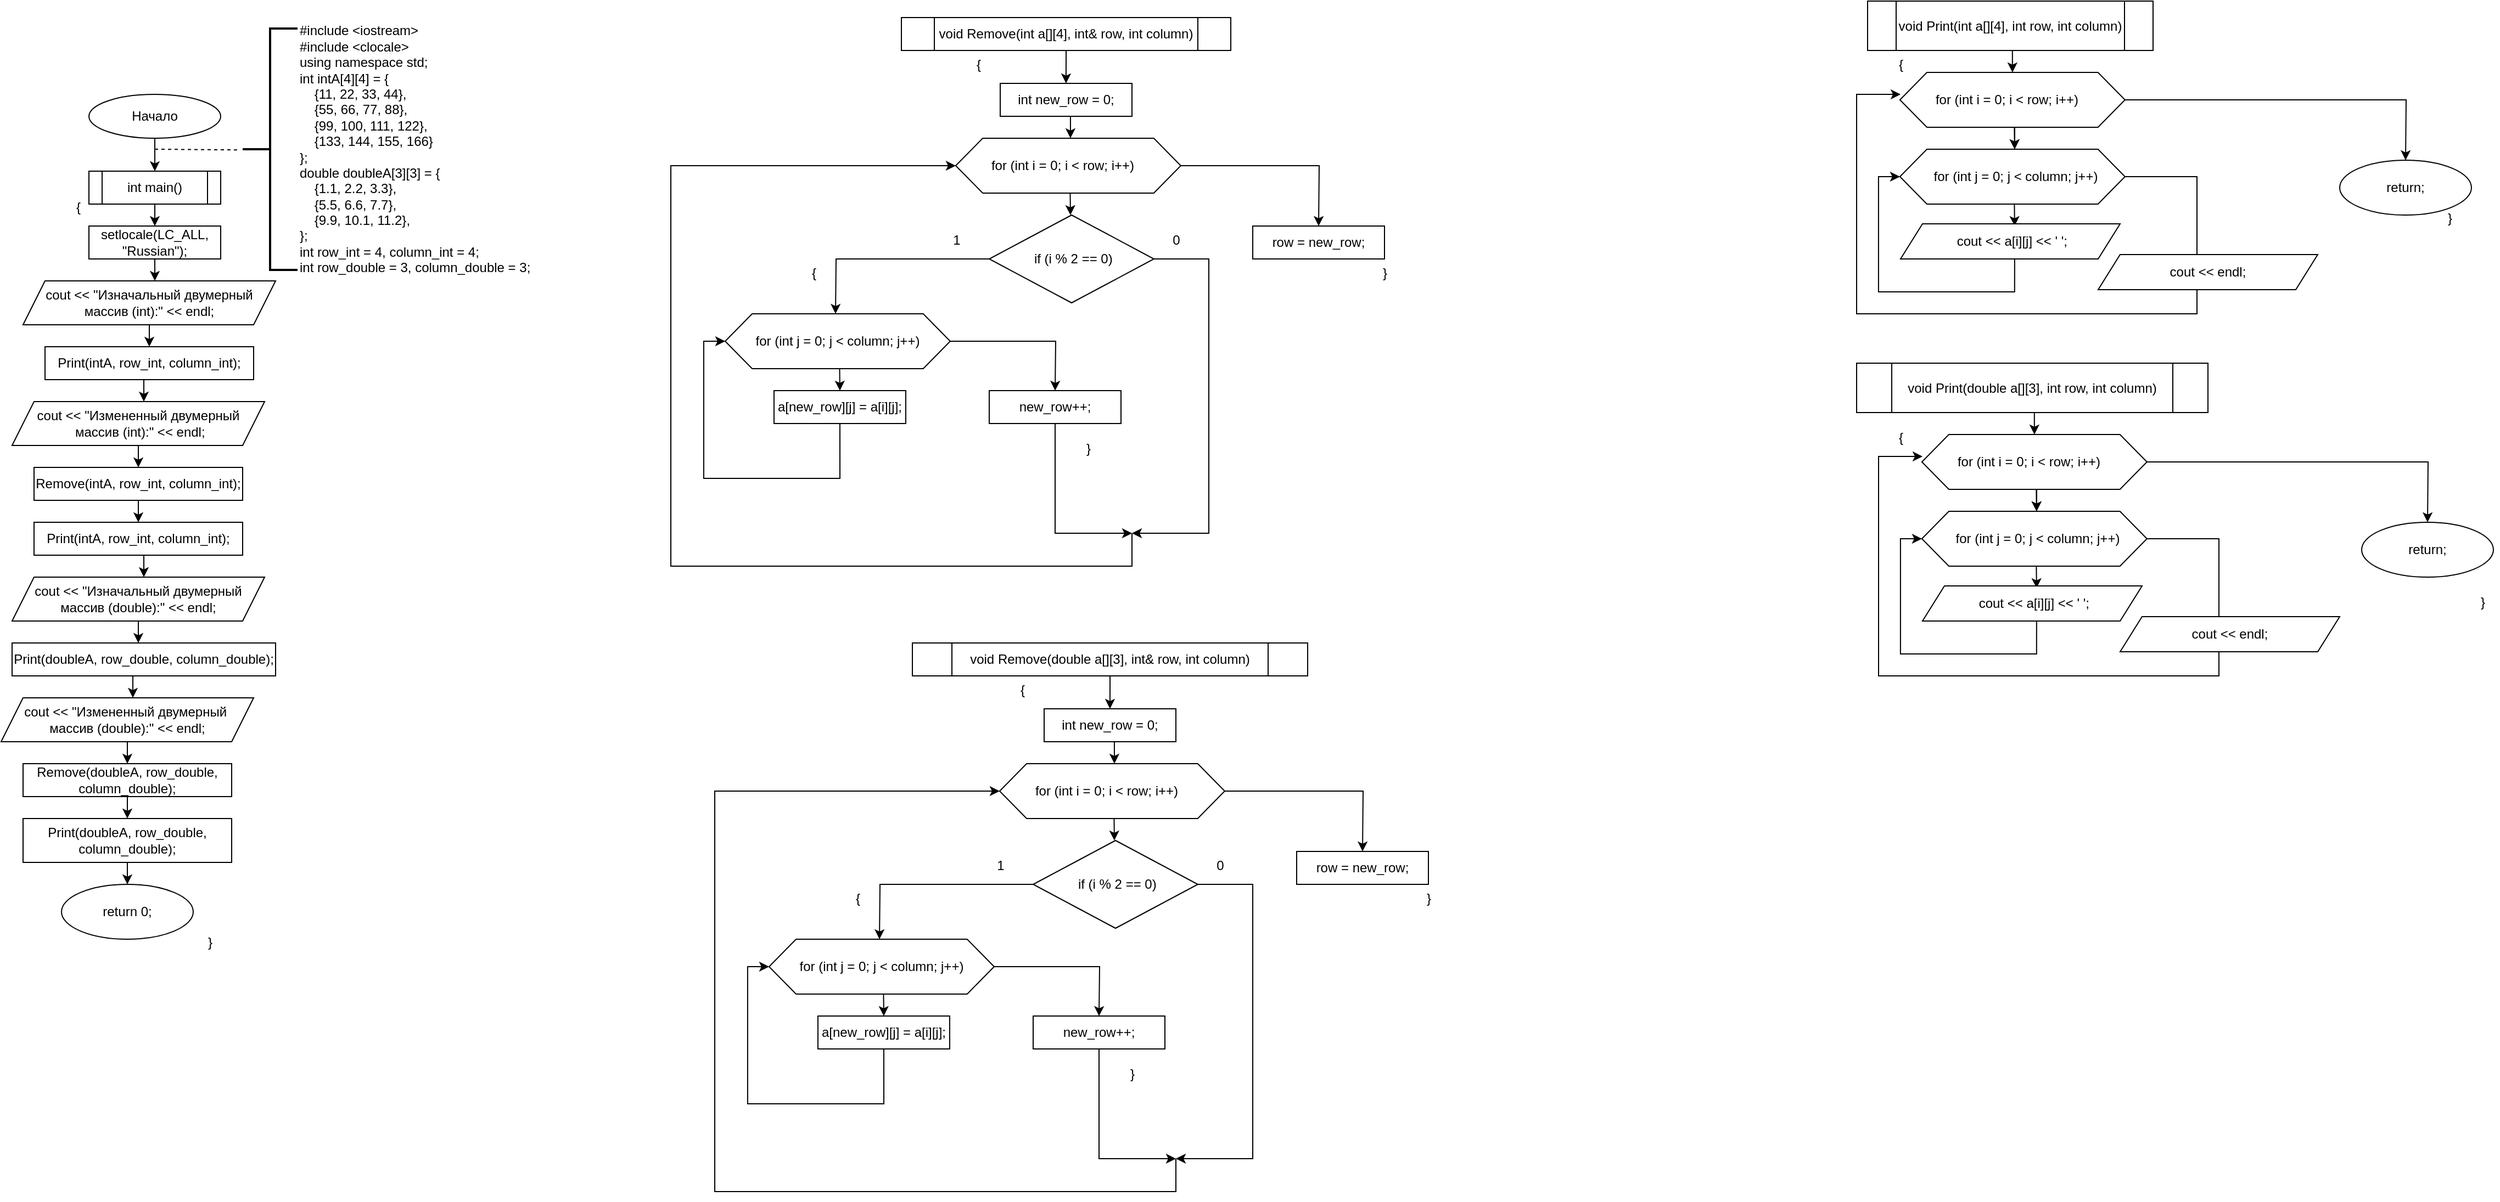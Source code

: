 <mxfile version="26.0.9">
  <diagram name="Страница — 1" id="-x4oCWkrm6mm1stdkyql">
    <mxGraphModel dx="2607" dy="1520" grid="1" gridSize="10" guides="1" tooltips="1" connect="1" arrows="1" fold="1" page="1" pageScale="1" pageWidth="827" pageHeight="1169" math="0" shadow="0">
      <root>
        <mxCell id="0" />
        <mxCell id="1" parent="0" />
        <mxCell id="sQAWZYS_c7kFVxgTl0Zx-1" value="" style="edgeStyle=orthogonalEdgeStyle;rounded=0;orthogonalLoop=1;jettySize=auto;html=1;" parent="1" source="sQAWZYS_c7kFVxgTl0Zx-2" edge="1">
          <mxGeometry relative="1" as="geometry">
            <mxPoint x="270" y="200" as="targetPoint" />
          </mxGeometry>
        </mxCell>
        <mxCell id="sQAWZYS_c7kFVxgTl0Zx-2" value="Начало" style="ellipse;whiteSpace=wrap;html=1;" parent="1" vertex="1">
          <mxGeometry x="210" y="130" width="120" height="40" as="geometry" />
        </mxCell>
        <mxCell id="sQAWZYS_c7kFVxgTl0Zx-3" value="" style="edgeStyle=orthogonalEdgeStyle;rounded=0;orthogonalLoop=1;jettySize=auto;html=1;" parent="1" source="sQAWZYS_c7kFVxgTl0Zx-4" edge="1">
          <mxGeometry relative="1" as="geometry">
            <mxPoint x="270" y="250" as="targetPoint" />
          </mxGeometry>
        </mxCell>
        <mxCell id="sQAWZYS_c7kFVxgTl0Zx-4" value="int main()" style="shape=process;whiteSpace=wrap;html=1;backgroundOutline=1;" parent="1" vertex="1">
          <mxGeometry x="210" y="200" width="120" height="30" as="geometry" />
        </mxCell>
        <mxCell id="sQAWZYS_c7kFVxgTl0Zx-7" value="setlocale(LC_ALL, &quot;Russian&quot;);" style="rounded=0;whiteSpace=wrap;html=1;" parent="1" vertex="1">
          <mxGeometry x="210" y="250" width="120" height="30" as="geometry" />
        </mxCell>
        <mxCell id="sQAWZYS_c7kFVxgTl0Zx-8" value="" style="edgeStyle=orthogonalEdgeStyle;rounded=0;orthogonalLoop=1;jettySize=auto;html=1;" parent="1" edge="1">
          <mxGeometry relative="1" as="geometry">
            <mxPoint x="270" y="280" as="sourcePoint" />
            <mxPoint x="270" y="300" as="targetPoint" />
          </mxGeometry>
        </mxCell>
        <mxCell id="sQAWZYS_c7kFVxgTl0Zx-9" value="&lt;div&gt;&lt;font&gt;#include &amp;lt;iostream&amp;gt;&lt;/font&gt;&lt;/div&gt;&lt;div&gt;&lt;font&gt;#include &amp;lt;clocale&amp;gt;&lt;/font&gt;&lt;/div&gt;&lt;div&gt;&lt;font&gt;using namespace std;&lt;/font&gt;&lt;/div&gt;&lt;div&gt;&lt;div&gt;&lt;font&gt;int intA[4][4] = {&lt;/font&gt;&lt;/div&gt;&lt;div&gt;&lt;font&gt;&amp;nbsp; &amp;nbsp; {11, 22, 33, 44},&lt;/font&gt;&lt;/div&gt;&lt;div&gt;&lt;font&gt;&amp;nbsp; &amp;nbsp; {55, 66, 77, 88},&lt;/font&gt;&lt;/div&gt;&lt;div&gt;&lt;font&gt;&amp;nbsp; &amp;nbsp; {99, 100, 111, 122},&lt;/font&gt;&lt;/div&gt;&lt;div&gt;&lt;font&gt;&amp;nbsp; &amp;nbsp; {133, 144, 155, 166}&lt;/font&gt;&lt;/div&gt;&lt;div&gt;&lt;font&gt;};&lt;/font&gt;&lt;/div&gt;&lt;div&gt;&lt;font&gt;double doubleA[3][3] = {&lt;/font&gt;&lt;/div&gt;&lt;div&gt;&lt;font&gt;&amp;nbsp; &amp;nbsp; {1.1, 2.2, 3.3},&lt;/font&gt;&lt;/div&gt;&lt;div&gt;&lt;font&gt;&amp;nbsp; &amp;nbsp; {5.5, 6.6, 7.7},&lt;/font&gt;&lt;/div&gt;&lt;div&gt;&lt;font&gt;&amp;nbsp; &amp;nbsp; {9.9, 10.1, 11.2},&lt;/font&gt;&lt;/div&gt;&lt;div&gt;&lt;font&gt;};&lt;/font&gt;&lt;/div&gt;&lt;div&gt;&lt;font&gt;int row_int = 4, column_int = 4;&lt;/font&gt;&lt;/div&gt;&lt;div&gt;&lt;font&gt;int row_double = 3, column_double = 3;&lt;/font&gt;&lt;/div&gt;&lt;/div&gt;" style="strokeWidth=2;html=1;shape=mxgraph.flowchart.annotation_2;align=left;labelPosition=right;pointerEvents=1;" parent="1" vertex="1">
          <mxGeometry x="350" y="70" width="50" height="220" as="geometry" />
        </mxCell>
        <mxCell id="sQAWZYS_c7kFVxgTl0Zx-10" value="" style="endArrow=none;dashed=1;html=1;rounded=0;entryX=-0.04;entryY=0.503;entryDx=0;entryDy=0;entryPerimeter=0;" parent="1" target="sQAWZYS_c7kFVxgTl0Zx-9" edge="1">
          <mxGeometry width="50" height="50" relative="1" as="geometry">
            <mxPoint x="270" y="180" as="sourcePoint" />
            <mxPoint x="340" y="180" as="targetPoint" />
          </mxGeometry>
        </mxCell>
        <mxCell id="sQAWZYS_c7kFVxgTl0Zx-13" style="edgeStyle=orthogonalEdgeStyle;rounded=0;orthogonalLoop=1;jettySize=auto;html=1;exitX=0.5;exitY=1;exitDx=0;exitDy=0;" parent="1" source="sQAWZYS_c7kFVxgTl0Zx-12" edge="1">
          <mxGeometry relative="1" as="geometry">
            <mxPoint x="265" y="360" as="targetPoint" />
          </mxGeometry>
        </mxCell>
        <mxCell id="sQAWZYS_c7kFVxgTl0Zx-12" value="cout &amp;lt;&amp;lt; &quot;Изначальный двумерный массив (int):&quot; &amp;lt;&amp;lt; endl;" style="shape=parallelogram;perimeter=parallelogramPerimeter;whiteSpace=wrap;html=1;fixedSize=1;" parent="1" vertex="1">
          <mxGeometry x="150" y="300" width="230" height="40" as="geometry" />
        </mxCell>
        <mxCell id="sQAWZYS_c7kFVxgTl0Zx-14" value="Print(intA, row_int, column_int);" style="rounded=0;whiteSpace=wrap;html=1;" parent="1" vertex="1">
          <mxGeometry x="170" y="360" width="190" height="30" as="geometry" />
        </mxCell>
        <mxCell id="sQAWZYS_c7kFVxgTl0Zx-16" value="" style="edgeStyle=orthogonalEdgeStyle;rounded=0;orthogonalLoop=1;jettySize=auto;html=1;" parent="1" edge="1">
          <mxGeometry relative="1" as="geometry">
            <mxPoint x="260" y="390" as="sourcePoint" />
            <mxPoint x="260" y="410" as="targetPoint" />
          </mxGeometry>
        </mxCell>
        <mxCell id="sQAWZYS_c7kFVxgTl0Zx-17" style="edgeStyle=orthogonalEdgeStyle;rounded=0;orthogonalLoop=1;jettySize=auto;html=1;exitX=0.5;exitY=1;exitDx=0;exitDy=0;" parent="1" source="sQAWZYS_c7kFVxgTl0Zx-18" edge="1">
          <mxGeometry relative="1" as="geometry">
            <mxPoint x="255" y="470" as="targetPoint" />
          </mxGeometry>
        </mxCell>
        <mxCell id="sQAWZYS_c7kFVxgTl0Zx-18" value="cout &amp;lt;&amp;lt; &quot;Измененный двумерный&lt;div&gt;&amp;nbsp;массив (int):&quot; &amp;lt;&amp;lt; endl;&lt;/div&gt;" style="shape=parallelogram;perimeter=parallelogramPerimeter;whiteSpace=wrap;html=1;fixedSize=1;" parent="1" vertex="1">
          <mxGeometry x="140" y="410" width="230" height="40" as="geometry" />
        </mxCell>
        <mxCell id="sQAWZYS_c7kFVxgTl0Zx-19" value="Remove(intA, row_int, column_int);" style="rounded=0;whiteSpace=wrap;html=1;" parent="1" vertex="1">
          <mxGeometry x="160" y="470" width="190" height="30" as="geometry" />
        </mxCell>
        <mxCell id="sQAWZYS_c7kFVxgTl0Zx-20" style="edgeStyle=orthogonalEdgeStyle;rounded=0;orthogonalLoop=1;jettySize=auto;html=1;exitX=0.5;exitY=1;exitDx=0;exitDy=0;" parent="1" edge="1">
          <mxGeometry relative="1" as="geometry">
            <mxPoint x="255" y="520" as="targetPoint" />
            <mxPoint x="255" y="500" as="sourcePoint" />
          </mxGeometry>
        </mxCell>
        <mxCell id="sQAWZYS_c7kFVxgTl0Zx-21" value="Print(intA, row_int, column_int);" style="rounded=0;whiteSpace=wrap;html=1;" parent="1" vertex="1">
          <mxGeometry x="160" y="520" width="190" height="30" as="geometry" />
        </mxCell>
        <mxCell id="sQAWZYS_c7kFVxgTl0Zx-22" value="" style="edgeStyle=orthogonalEdgeStyle;rounded=0;orthogonalLoop=1;jettySize=auto;html=1;" parent="1" edge="1">
          <mxGeometry relative="1" as="geometry">
            <mxPoint x="260" y="550" as="sourcePoint" />
            <mxPoint x="260" y="570" as="targetPoint" />
          </mxGeometry>
        </mxCell>
        <mxCell id="sQAWZYS_c7kFVxgTl0Zx-23" style="edgeStyle=orthogonalEdgeStyle;rounded=0;orthogonalLoop=1;jettySize=auto;html=1;exitX=0.5;exitY=1;exitDx=0;exitDy=0;" parent="1" source="sQAWZYS_c7kFVxgTl0Zx-24" edge="1">
          <mxGeometry relative="1" as="geometry">
            <mxPoint x="255" y="630" as="targetPoint" />
          </mxGeometry>
        </mxCell>
        <mxCell id="sQAWZYS_c7kFVxgTl0Zx-24" value="cout &amp;lt;&amp;lt; &quot;Изначальный двумерный массив (double):&quot; &amp;lt;&amp;lt; endl;" style="shape=parallelogram;perimeter=parallelogramPerimeter;whiteSpace=wrap;html=1;fixedSize=1;" parent="1" vertex="1">
          <mxGeometry x="140" y="570" width="230" height="40" as="geometry" />
        </mxCell>
        <mxCell id="sQAWZYS_c7kFVxgTl0Zx-25" value="Print(doubleA, row_double, column_double);" style="rounded=0;whiteSpace=wrap;html=1;" parent="1" vertex="1">
          <mxGeometry x="140" y="630" width="240" height="30" as="geometry" />
        </mxCell>
        <mxCell id="sQAWZYS_c7kFVxgTl0Zx-26" value="" style="edgeStyle=orthogonalEdgeStyle;rounded=0;orthogonalLoop=1;jettySize=auto;html=1;" parent="1" edge="1">
          <mxGeometry relative="1" as="geometry">
            <mxPoint x="250" y="660" as="sourcePoint" />
            <mxPoint x="250" y="680" as="targetPoint" />
          </mxGeometry>
        </mxCell>
        <mxCell id="sQAWZYS_c7kFVxgTl0Zx-27" style="edgeStyle=orthogonalEdgeStyle;rounded=0;orthogonalLoop=1;jettySize=auto;html=1;exitX=0.5;exitY=1;exitDx=0;exitDy=0;" parent="1" source="sQAWZYS_c7kFVxgTl0Zx-28" edge="1">
          <mxGeometry relative="1" as="geometry">
            <mxPoint x="245" y="740" as="targetPoint" />
          </mxGeometry>
        </mxCell>
        <mxCell id="sQAWZYS_c7kFVxgTl0Zx-28" value="cout &amp;lt;&amp;lt; &quot;Измененный двумерный&amp;nbsp;&lt;div&gt;массив (double):&quot; &amp;lt;&amp;lt; endl;&lt;br&gt;&lt;/div&gt;" style="shape=parallelogram;perimeter=parallelogramPerimeter;whiteSpace=wrap;html=1;fixedSize=1;" parent="1" vertex="1">
          <mxGeometry x="130" y="680" width="230" height="40" as="geometry" />
        </mxCell>
        <mxCell id="sQAWZYS_c7kFVxgTl0Zx-29" value="Remove(doubleA, row_double, column_double);" style="rounded=0;whiteSpace=wrap;html=1;" parent="1" vertex="1">
          <mxGeometry x="150" y="740" width="190" height="30" as="geometry" />
        </mxCell>
        <mxCell id="sQAWZYS_c7kFVxgTl0Zx-30" style="edgeStyle=orthogonalEdgeStyle;rounded=0;orthogonalLoop=1;jettySize=auto;html=1;exitX=0.5;exitY=1;exitDx=0;exitDy=0;" parent="1" edge="1">
          <mxGeometry relative="1" as="geometry">
            <mxPoint x="245" y="790" as="targetPoint" />
            <mxPoint x="245" y="770" as="sourcePoint" />
          </mxGeometry>
        </mxCell>
        <mxCell id="sQAWZYS_c7kFVxgTl0Zx-32" style="edgeStyle=orthogonalEdgeStyle;rounded=0;orthogonalLoop=1;jettySize=auto;html=1;exitX=0.5;exitY=1;exitDx=0;exitDy=0;" parent="1" source="sQAWZYS_c7kFVxgTl0Zx-31" edge="1">
          <mxGeometry relative="1" as="geometry">
            <mxPoint x="245" y="850" as="targetPoint" />
          </mxGeometry>
        </mxCell>
        <mxCell id="sQAWZYS_c7kFVxgTl0Zx-31" value="&lt;div&gt;Print(doubleA, row_double, column_double);&lt;/div&gt;" style="rounded=0;whiteSpace=wrap;html=1;" parent="1" vertex="1">
          <mxGeometry x="150" y="790" width="190" height="40" as="geometry" />
        </mxCell>
        <mxCell id="sQAWZYS_c7kFVxgTl0Zx-33" value="return 0;" style="ellipse;whiteSpace=wrap;html=1;" parent="1" vertex="1">
          <mxGeometry x="185" y="850" width="120" height="50" as="geometry" />
        </mxCell>
        <mxCell id="sQAWZYS_c7kFVxgTl0Zx-34" value="{" style="text;html=1;align=center;verticalAlign=middle;resizable=0;points=[];autosize=1;strokeColor=none;fillColor=none;" parent="1" vertex="1">
          <mxGeometry x="185" y="218" width="30" height="30" as="geometry" />
        </mxCell>
        <mxCell id="sQAWZYS_c7kFVxgTl0Zx-35" value="}" style="text;html=1;align=center;verticalAlign=middle;resizable=0;points=[];autosize=1;strokeColor=none;fillColor=none;" parent="1" vertex="1">
          <mxGeometry x="305" y="888" width="30" height="30" as="geometry" />
        </mxCell>
        <mxCell id="sQAWZYS_c7kFVxgTl0Zx-37" style="edgeStyle=orthogonalEdgeStyle;rounded=0;orthogonalLoop=1;jettySize=auto;html=1;exitX=0.5;exitY=1;exitDx=0;exitDy=0;" parent="1" source="sQAWZYS_c7kFVxgTl0Zx-36" edge="1">
          <mxGeometry relative="1" as="geometry">
            <mxPoint x="1099.966" y="120" as="targetPoint" />
          </mxGeometry>
        </mxCell>
        <mxCell id="sQAWZYS_c7kFVxgTl0Zx-36" value="void Remove(int a[][4], int&amp;amp; row, int column)" style="shape=process;whiteSpace=wrap;html=1;backgroundOutline=1;" parent="1" vertex="1">
          <mxGeometry x="950" y="60" width="300" height="30" as="geometry" />
        </mxCell>
        <mxCell id="sQAWZYS_c7kFVxgTl0Zx-38" value="int new_row = 0;" style="rounded=0;whiteSpace=wrap;html=1;" parent="1" vertex="1">
          <mxGeometry x="1040" y="120" width="120" height="30" as="geometry" />
        </mxCell>
        <mxCell id="sQAWZYS_c7kFVxgTl0Zx-39" value="" style="edgeStyle=orthogonalEdgeStyle;rounded=0;orthogonalLoop=1;jettySize=auto;html=1;" parent="1" edge="1">
          <mxGeometry relative="1" as="geometry">
            <mxPoint x="1103.971" y="150" as="sourcePoint" />
            <mxPoint x="1103.971" y="170" as="targetPoint" />
          </mxGeometry>
        </mxCell>
        <mxCell id="sQAWZYS_c7kFVxgTl0Zx-60" style="edgeStyle=orthogonalEdgeStyle;rounded=0;orthogonalLoop=1;jettySize=auto;html=1;exitX=1;exitY=0.5;exitDx=0;exitDy=0;" parent="1" source="sQAWZYS_c7kFVxgTl0Zx-41" edge="1">
          <mxGeometry relative="1" as="geometry">
            <mxPoint x="1330" y="250.0" as="targetPoint" />
          </mxGeometry>
        </mxCell>
        <mxCell id="sQAWZYS_c7kFVxgTl0Zx-41" value="" style="verticalLabelPosition=bottom;verticalAlign=top;html=1;shape=hexagon;perimeter=hexagonPerimeter2;arcSize=6;size=0.12;" parent="1" vertex="1">
          <mxGeometry x="999.471" y="170" width="205" height="50" as="geometry" />
        </mxCell>
        <mxCell id="sQAWZYS_c7kFVxgTl0Zx-42" value="" style="edgeStyle=orthogonalEdgeStyle;rounded=0;orthogonalLoop=1;jettySize=auto;html=1;" parent="1" edge="1">
          <mxGeometry relative="1" as="geometry">
            <mxPoint x="1103.731" y="220" as="sourcePoint" />
            <mxPoint x="1103.971" y="240" as="targetPoint" />
          </mxGeometry>
        </mxCell>
        <mxCell id="sQAWZYS_c7kFVxgTl0Zx-43" value="for (int i = 0; i &amp;lt; row; i++)" style="text;html=1;align=center;verticalAlign=middle;whiteSpace=wrap;rounded=0;" parent="1" vertex="1">
          <mxGeometry x="1030" y="180" width="133.97" height="30" as="geometry" />
        </mxCell>
        <mxCell id="sQAWZYS_c7kFVxgTl0Zx-48" style="edgeStyle=orthogonalEdgeStyle;rounded=0;orthogonalLoop=1;jettySize=auto;html=1;exitX=0;exitY=0.5;exitDx=0;exitDy=0;" parent="1" source="sQAWZYS_c7kFVxgTl0Zx-46" edge="1">
          <mxGeometry relative="1" as="geometry">
            <mxPoint x="890.0" y="330.0" as="targetPoint" />
          </mxGeometry>
        </mxCell>
        <mxCell id="sQAWZYS_c7kFVxgTl0Zx-62" style="edgeStyle=orthogonalEdgeStyle;rounded=0;orthogonalLoop=1;jettySize=auto;html=1;exitX=1;exitY=0.5;exitDx=0;exitDy=0;" parent="1" source="sQAWZYS_c7kFVxgTl0Zx-46" edge="1">
          <mxGeometry relative="1" as="geometry">
            <mxPoint x="1160" y="530" as="targetPoint" />
            <Array as="points">
              <mxPoint x="1230" y="280" />
              <mxPoint x="1230" y="530" />
            </Array>
          </mxGeometry>
        </mxCell>
        <mxCell id="sQAWZYS_c7kFVxgTl0Zx-46" value="&amp;nbsp;if (i % 2 == 0)" style="rhombus;whiteSpace=wrap;html=1;" parent="1" vertex="1">
          <mxGeometry x="1030" y="240" width="150" height="80" as="geometry" />
        </mxCell>
        <mxCell id="sQAWZYS_c7kFVxgTl0Zx-57" style="edgeStyle=orthogonalEdgeStyle;rounded=0;orthogonalLoop=1;jettySize=auto;html=1;exitX=1;exitY=0.5;exitDx=0;exitDy=0;" parent="1" source="sQAWZYS_c7kFVxgTl0Zx-51" edge="1">
          <mxGeometry relative="1" as="geometry">
            <mxPoint x="1090" y="400" as="targetPoint" />
          </mxGeometry>
        </mxCell>
        <mxCell id="sQAWZYS_c7kFVxgTl0Zx-51" value="" style="verticalLabelPosition=bottom;verticalAlign=top;html=1;shape=hexagon;perimeter=hexagonPerimeter2;arcSize=6;size=0.12;" parent="1" vertex="1">
          <mxGeometry x="789.471" y="330" width="205" height="50" as="geometry" />
        </mxCell>
        <mxCell id="sQAWZYS_c7kFVxgTl0Zx-52" value="" style="edgeStyle=orthogonalEdgeStyle;rounded=0;orthogonalLoop=1;jettySize=auto;html=1;" parent="1" edge="1">
          <mxGeometry relative="1" as="geometry">
            <mxPoint x="893.731" y="380" as="sourcePoint" />
            <mxPoint x="893.971" y="400" as="targetPoint" />
          </mxGeometry>
        </mxCell>
        <mxCell id="sQAWZYS_c7kFVxgTl0Zx-53" value="for (int j = 0; j &amp;lt; column; j++)" style="text;html=1;align=center;verticalAlign=middle;whiteSpace=wrap;rounded=0;" parent="1" vertex="1">
          <mxGeometry x="813.97" y="340" width="156.03" height="30" as="geometry" />
        </mxCell>
        <mxCell id="sQAWZYS_c7kFVxgTl0Zx-54" value="" style="edgeStyle=orthogonalEdgeStyle;rounded=0;orthogonalLoop=1;jettySize=auto;html=1;entryX=0;entryY=0.5;entryDx=0;entryDy=0;" parent="1" target="sQAWZYS_c7kFVxgTl0Zx-51" edge="1">
          <mxGeometry relative="1" as="geometry">
            <mxPoint x="893.971" y="430" as="sourcePoint" />
            <mxPoint x="773.971" y="400" as="targetPoint" />
            <Array as="points">
              <mxPoint x="893.971" y="480" />
              <mxPoint x="769.971" y="480" />
              <mxPoint x="769.971" y="355" />
            </Array>
          </mxGeometry>
        </mxCell>
        <mxCell id="sQAWZYS_c7kFVxgTl0Zx-55" value="a[new_row][j] = a[i][j];" style="rounded=0;whiteSpace=wrap;html=1;" parent="1" vertex="1">
          <mxGeometry x="833.971" y="400" width="120" height="30" as="geometry" />
        </mxCell>
        <mxCell id="sQAWZYS_c7kFVxgTl0Zx-63" style="edgeStyle=orthogonalEdgeStyle;rounded=0;orthogonalLoop=1;jettySize=auto;html=1;exitX=0.5;exitY=1;exitDx=0;exitDy=0;" parent="1" source="sQAWZYS_c7kFVxgTl0Zx-58" edge="1">
          <mxGeometry relative="1" as="geometry">
            <mxPoint x="1160" y="530" as="targetPoint" />
            <Array as="points">
              <mxPoint x="1090" y="530" />
            </Array>
          </mxGeometry>
        </mxCell>
        <mxCell id="sQAWZYS_c7kFVxgTl0Zx-58" value="new_row++;" style="rounded=0;whiteSpace=wrap;html=1;" parent="1" vertex="1">
          <mxGeometry x="1030.001" y="400" width="120" height="30" as="geometry" />
        </mxCell>
        <mxCell id="sQAWZYS_c7kFVxgTl0Zx-61" value="row = new_row;" style="rounded=0;whiteSpace=wrap;html=1;" parent="1" vertex="1">
          <mxGeometry x="1270.001" y="250" width="120" height="30" as="geometry" />
        </mxCell>
        <mxCell id="sQAWZYS_c7kFVxgTl0Zx-64" value="" style="endArrow=classic;html=1;rounded=0;entryX=0;entryY=0.5;entryDx=0;entryDy=0;" parent="1" target="sQAWZYS_c7kFVxgTl0Zx-41" edge="1">
          <mxGeometry width="50" height="50" relative="1" as="geometry">
            <mxPoint x="1160" y="530" as="sourcePoint" />
            <mxPoint x="1210" y="480" as="targetPoint" />
            <Array as="points">
              <mxPoint x="1160" y="560" />
              <mxPoint x="740" y="560" />
              <mxPoint x="740" y="195" />
            </Array>
          </mxGeometry>
        </mxCell>
        <mxCell id="sQAWZYS_c7kFVxgTl0Zx-65" value="{" style="text;html=1;align=center;verticalAlign=middle;resizable=0;points=[];autosize=1;strokeColor=none;fillColor=none;" parent="1" vertex="1">
          <mxGeometry x="1005" y="88" width="30" height="30" as="geometry" />
        </mxCell>
        <mxCell id="sQAWZYS_c7kFVxgTl0Zx-66" value="}" style="text;html=1;align=center;verticalAlign=middle;resizable=0;points=[];autosize=1;strokeColor=none;fillColor=none;" parent="1" vertex="1">
          <mxGeometry x="1375" y="278" width="30" height="30" as="geometry" />
        </mxCell>
        <mxCell id="sQAWZYS_c7kFVxgTl0Zx-67" value="1" style="text;html=1;align=center;verticalAlign=middle;resizable=0;points=[];autosize=1;strokeColor=none;fillColor=none;" parent="1" vertex="1">
          <mxGeometry x="985" y="248" width="30" height="30" as="geometry" />
        </mxCell>
        <mxCell id="sQAWZYS_c7kFVxgTl0Zx-68" value="0" style="text;html=1;align=center;verticalAlign=middle;resizable=0;points=[];autosize=1;strokeColor=none;fillColor=none;" parent="1" vertex="1">
          <mxGeometry x="1185" y="248" width="30" height="30" as="geometry" />
        </mxCell>
        <mxCell id="sQAWZYS_c7kFVxgTl0Zx-69" value="{" style="text;html=1;align=center;verticalAlign=middle;resizable=0;points=[];autosize=1;strokeColor=none;fillColor=none;" parent="1" vertex="1">
          <mxGeometry x="855" y="278" width="30" height="30" as="geometry" />
        </mxCell>
        <mxCell id="sQAWZYS_c7kFVxgTl0Zx-70" value="}" style="text;html=1;align=center;verticalAlign=middle;resizable=0;points=[];autosize=1;strokeColor=none;fillColor=none;" parent="1" vertex="1">
          <mxGeometry x="1105" y="438" width="30" height="30" as="geometry" />
        </mxCell>
        <mxCell id="sQAWZYS_c7kFVxgTl0Zx-71" style="edgeStyle=orthogonalEdgeStyle;rounded=0;orthogonalLoop=1;jettySize=auto;html=1;exitX=0.5;exitY=1;exitDx=0;exitDy=0;" parent="1" source="sQAWZYS_c7kFVxgTl0Zx-72" edge="1">
          <mxGeometry relative="1" as="geometry">
            <mxPoint x="1139.966" y="690" as="targetPoint" />
          </mxGeometry>
        </mxCell>
        <mxCell id="sQAWZYS_c7kFVxgTl0Zx-72" value="void Remove(double a[][3], int&amp;amp; row, int column)" style="shape=process;whiteSpace=wrap;html=1;backgroundOutline=1;" parent="1" vertex="1">
          <mxGeometry x="960" y="630" width="360" height="30" as="geometry" />
        </mxCell>
        <mxCell id="sQAWZYS_c7kFVxgTl0Zx-73" value="int new_row = 0;" style="rounded=0;whiteSpace=wrap;html=1;" parent="1" vertex="1">
          <mxGeometry x="1080" y="690" width="120" height="30" as="geometry" />
        </mxCell>
        <mxCell id="sQAWZYS_c7kFVxgTl0Zx-74" value="" style="edgeStyle=orthogonalEdgeStyle;rounded=0;orthogonalLoop=1;jettySize=auto;html=1;" parent="1" edge="1">
          <mxGeometry relative="1" as="geometry">
            <mxPoint x="1143.971" y="720" as="sourcePoint" />
            <mxPoint x="1143.971" y="740" as="targetPoint" />
          </mxGeometry>
        </mxCell>
        <mxCell id="sQAWZYS_c7kFVxgTl0Zx-75" style="edgeStyle=orthogonalEdgeStyle;rounded=0;orthogonalLoop=1;jettySize=auto;html=1;exitX=1;exitY=0.5;exitDx=0;exitDy=0;" parent="1" source="sQAWZYS_c7kFVxgTl0Zx-76" edge="1">
          <mxGeometry relative="1" as="geometry">
            <mxPoint x="1370" y="820.0" as="targetPoint" />
          </mxGeometry>
        </mxCell>
        <mxCell id="sQAWZYS_c7kFVxgTl0Zx-76" value="" style="verticalLabelPosition=bottom;verticalAlign=top;html=1;shape=hexagon;perimeter=hexagonPerimeter2;arcSize=6;size=0.12;" parent="1" vertex="1">
          <mxGeometry x="1039.471" y="740" width="205" height="50" as="geometry" />
        </mxCell>
        <mxCell id="sQAWZYS_c7kFVxgTl0Zx-77" value="" style="edgeStyle=orthogonalEdgeStyle;rounded=0;orthogonalLoop=1;jettySize=auto;html=1;" parent="1" edge="1">
          <mxGeometry relative="1" as="geometry">
            <mxPoint x="1143.731" y="790" as="sourcePoint" />
            <mxPoint x="1143.971" y="810" as="targetPoint" />
          </mxGeometry>
        </mxCell>
        <mxCell id="sQAWZYS_c7kFVxgTl0Zx-78" value="for (int i = 0; i &amp;lt; row; i++)" style="text;html=1;align=center;verticalAlign=middle;whiteSpace=wrap;rounded=0;" parent="1" vertex="1">
          <mxGeometry x="1070" y="750" width="133.97" height="30" as="geometry" />
        </mxCell>
        <mxCell id="sQAWZYS_c7kFVxgTl0Zx-79" style="edgeStyle=orthogonalEdgeStyle;rounded=0;orthogonalLoop=1;jettySize=auto;html=1;exitX=0;exitY=0.5;exitDx=0;exitDy=0;" parent="1" source="sQAWZYS_c7kFVxgTl0Zx-81" edge="1">
          <mxGeometry relative="1" as="geometry">
            <mxPoint x="930.0" y="900.0" as="targetPoint" />
          </mxGeometry>
        </mxCell>
        <mxCell id="sQAWZYS_c7kFVxgTl0Zx-80" style="edgeStyle=orthogonalEdgeStyle;rounded=0;orthogonalLoop=1;jettySize=auto;html=1;exitX=1;exitY=0.5;exitDx=0;exitDy=0;" parent="1" source="sQAWZYS_c7kFVxgTl0Zx-81" edge="1">
          <mxGeometry relative="1" as="geometry">
            <mxPoint x="1200" y="1100" as="targetPoint" />
            <Array as="points">
              <mxPoint x="1270" y="850" />
              <mxPoint x="1270" y="1100" />
            </Array>
          </mxGeometry>
        </mxCell>
        <mxCell id="sQAWZYS_c7kFVxgTl0Zx-81" value="&amp;nbsp;if (i % 2 == 0)" style="rhombus;whiteSpace=wrap;html=1;" parent="1" vertex="1">
          <mxGeometry x="1070" y="810" width="150" height="80" as="geometry" />
        </mxCell>
        <mxCell id="sQAWZYS_c7kFVxgTl0Zx-82" style="edgeStyle=orthogonalEdgeStyle;rounded=0;orthogonalLoop=1;jettySize=auto;html=1;exitX=1;exitY=0.5;exitDx=0;exitDy=0;" parent="1" source="sQAWZYS_c7kFVxgTl0Zx-83" edge="1">
          <mxGeometry relative="1" as="geometry">
            <mxPoint x="1130" y="970" as="targetPoint" />
          </mxGeometry>
        </mxCell>
        <mxCell id="sQAWZYS_c7kFVxgTl0Zx-83" value="" style="verticalLabelPosition=bottom;verticalAlign=top;html=1;shape=hexagon;perimeter=hexagonPerimeter2;arcSize=6;size=0.12;" parent="1" vertex="1">
          <mxGeometry x="829.471" y="900" width="205" height="50" as="geometry" />
        </mxCell>
        <mxCell id="sQAWZYS_c7kFVxgTl0Zx-84" value="" style="edgeStyle=orthogonalEdgeStyle;rounded=0;orthogonalLoop=1;jettySize=auto;html=1;" parent="1" edge="1">
          <mxGeometry relative="1" as="geometry">
            <mxPoint x="933.731" y="950" as="sourcePoint" />
            <mxPoint x="933.971" y="970" as="targetPoint" />
          </mxGeometry>
        </mxCell>
        <mxCell id="sQAWZYS_c7kFVxgTl0Zx-85" value="for (int j = 0; j &amp;lt; column; j++)" style="text;html=1;align=center;verticalAlign=middle;whiteSpace=wrap;rounded=0;" parent="1" vertex="1">
          <mxGeometry x="853.97" y="910" width="156.03" height="30" as="geometry" />
        </mxCell>
        <mxCell id="sQAWZYS_c7kFVxgTl0Zx-86" value="" style="edgeStyle=orthogonalEdgeStyle;rounded=0;orthogonalLoop=1;jettySize=auto;html=1;entryX=0;entryY=0.5;entryDx=0;entryDy=0;" parent="1" target="sQAWZYS_c7kFVxgTl0Zx-83" edge="1">
          <mxGeometry relative="1" as="geometry">
            <mxPoint x="933.971" y="1000" as="sourcePoint" />
            <mxPoint x="813.971" y="970" as="targetPoint" />
            <Array as="points">
              <mxPoint x="933.971" y="1050" />
              <mxPoint x="809.971" y="1050" />
              <mxPoint x="809.971" y="925" />
            </Array>
          </mxGeometry>
        </mxCell>
        <mxCell id="sQAWZYS_c7kFVxgTl0Zx-87" value="a[new_row][j] = a[i][j];" style="rounded=0;whiteSpace=wrap;html=1;" parent="1" vertex="1">
          <mxGeometry x="873.971" y="970" width="120" height="30" as="geometry" />
        </mxCell>
        <mxCell id="sQAWZYS_c7kFVxgTl0Zx-88" style="edgeStyle=orthogonalEdgeStyle;rounded=0;orthogonalLoop=1;jettySize=auto;html=1;exitX=0.5;exitY=1;exitDx=0;exitDy=0;" parent="1" source="sQAWZYS_c7kFVxgTl0Zx-89" edge="1">
          <mxGeometry relative="1" as="geometry">
            <mxPoint x="1200" y="1100" as="targetPoint" />
            <Array as="points">
              <mxPoint x="1130" y="1100" />
            </Array>
          </mxGeometry>
        </mxCell>
        <mxCell id="sQAWZYS_c7kFVxgTl0Zx-89" value="new_row++;" style="rounded=0;whiteSpace=wrap;html=1;" parent="1" vertex="1">
          <mxGeometry x="1070.001" y="970" width="120" height="30" as="geometry" />
        </mxCell>
        <mxCell id="sQAWZYS_c7kFVxgTl0Zx-90" value="row = new_row;" style="rounded=0;whiteSpace=wrap;html=1;" parent="1" vertex="1">
          <mxGeometry x="1310.001" y="820" width="120" height="30" as="geometry" />
        </mxCell>
        <mxCell id="sQAWZYS_c7kFVxgTl0Zx-91" value="" style="endArrow=classic;html=1;rounded=0;entryX=0;entryY=0.5;entryDx=0;entryDy=0;" parent="1" target="sQAWZYS_c7kFVxgTl0Zx-76" edge="1">
          <mxGeometry width="50" height="50" relative="1" as="geometry">
            <mxPoint x="1200" y="1100" as="sourcePoint" />
            <mxPoint x="1250" y="1050" as="targetPoint" />
            <Array as="points">
              <mxPoint x="1200" y="1130" />
              <mxPoint x="780" y="1130" />
              <mxPoint x="780" y="765" />
            </Array>
          </mxGeometry>
        </mxCell>
        <mxCell id="sQAWZYS_c7kFVxgTl0Zx-92" value="{" style="text;html=1;align=center;verticalAlign=middle;resizable=0;points=[];autosize=1;strokeColor=none;fillColor=none;" parent="1" vertex="1">
          <mxGeometry x="1045" y="658" width="30" height="30" as="geometry" />
        </mxCell>
        <mxCell id="sQAWZYS_c7kFVxgTl0Zx-93" value="}" style="text;html=1;align=center;verticalAlign=middle;resizable=0;points=[];autosize=1;strokeColor=none;fillColor=none;" parent="1" vertex="1">
          <mxGeometry x="1415" y="848" width="30" height="30" as="geometry" />
        </mxCell>
        <mxCell id="sQAWZYS_c7kFVxgTl0Zx-94" value="1" style="text;html=1;align=center;verticalAlign=middle;resizable=0;points=[];autosize=1;strokeColor=none;fillColor=none;" parent="1" vertex="1">
          <mxGeometry x="1025" y="818" width="30" height="30" as="geometry" />
        </mxCell>
        <mxCell id="sQAWZYS_c7kFVxgTl0Zx-95" value="0" style="text;html=1;align=center;verticalAlign=middle;resizable=0;points=[];autosize=1;strokeColor=none;fillColor=none;" parent="1" vertex="1">
          <mxGeometry x="1225" y="818" width="30" height="30" as="geometry" />
        </mxCell>
        <mxCell id="sQAWZYS_c7kFVxgTl0Zx-96" value="{" style="text;html=1;align=center;verticalAlign=middle;resizable=0;points=[];autosize=1;strokeColor=none;fillColor=none;" parent="1" vertex="1">
          <mxGeometry x="895" y="848" width="30" height="30" as="geometry" />
        </mxCell>
        <mxCell id="sQAWZYS_c7kFVxgTl0Zx-97" value="}" style="text;html=1;align=center;verticalAlign=middle;resizable=0;points=[];autosize=1;strokeColor=none;fillColor=none;" parent="1" vertex="1">
          <mxGeometry x="1145" y="1008" width="30" height="30" as="geometry" />
        </mxCell>
        <mxCell id="sQAWZYS_c7kFVxgTl0Zx-116" style="edgeStyle=orthogonalEdgeStyle;rounded=0;orthogonalLoop=1;jettySize=auto;html=1;exitX=0.5;exitY=1;exitDx=0;exitDy=0;entryX=0.5;entryY=0;entryDx=0;entryDy=0;" parent="1" source="sQAWZYS_c7kFVxgTl0Zx-98" target="sQAWZYS_c7kFVxgTl0Zx-106" edge="1">
          <mxGeometry relative="1" as="geometry" />
        </mxCell>
        <mxCell id="sQAWZYS_c7kFVxgTl0Zx-98" value="void Print(int a[][4], int row, int column)" style="shape=process;whiteSpace=wrap;html=1;backgroundOutline=1;" parent="1" vertex="1">
          <mxGeometry x="1830" y="45" width="260" height="45" as="geometry" />
        </mxCell>
        <mxCell id="sQAWZYS_c7kFVxgTl0Zx-119" style="edgeStyle=orthogonalEdgeStyle;rounded=0;orthogonalLoop=1;jettySize=auto;html=1;exitX=1;exitY=0.5;exitDx=0;exitDy=0;" parent="1" source="sQAWZYS_c7kFVxgTl0Zx-106" edge="1">
          <mxGeometry relative="1" as="geometry">
            <mxPoint x="2320" y="190" as="targetPoint" />
          </mxGeometry>
        </mxCell>
        <mxCell id="sQAWZYS_c7kFVxgTl0Zx-106" value="" style="verticalLabelPosition=bottom;verticalAlign=top;html=1;shape=hexagon;perimeter=hexagonPerimeter2;arcSize=6;size=0.12;" parent="1" vertex="1">
          <mxGeometry x="1859.443" y="110" width="205" height="50" as="geometry" />
        </mxCell>
        <mxCell id="sQAWZYS_c7kFVxgTl0Zx-107" value="" style="edgeStyle=orthogonalEdgeStyle;rounded=0;orthogonalLoop=1;jettySize=auto;html=1;" parent="1" edge="1">
          <mxGeometry relative="1" as="geometry">
            <mxPoint x="1963.703" y="160" as="sourcePoint" />
            <mxPoint x="1963.943" y="180" as="targetPoint" />
          </mxGeometry>
        </mxCell>
        <mxCell id="sQAWZYS_c7kFVxgTl0Zx-108" value="for (int i = 0; i &lt; row; i++)" style="text;html=1;align=center;verticalAlign=middle;whiteSpace=wrap;rounded=0;" parent="1" vertex="1">
          <mxGeometry x="1890" y="120" width="133.94" height="30" as="geometry" />
        </mxCell>
        <mxCell id="sQAWZYS_c7kFVxgTl0Zx-109" value="" style="edgeStyle=orthogonalEdgeStyle;rounded=0;orthogonalLoop=1;jettySize=auto;html=1;" parent="1" edge="1">
          <mxGeometry relative="1" as="geometry">
            <mxPoint x="1963.943" y="160" as="sourcePoint" />
            <mxPoint x="1963.943" y="180" as="targetPoint" />
          </mxGeometry>
        </mxCell>
        <mxCell id="sQAWZYS_c7kFVxgTl0Zx-110" style="edgeStyle=orthogonalEdgeStyle;rounded=0;orthogonalLoop=1;jettySize=auto;html=1;exitX=1;exitY=0.5;exitDx=0;exitDy=0;entryX=0.003;entryY=0.4;entryDx=0;entryDy=0;entryPerimeter=0;" parent="1" source="sQAWZYS_c7kFVxgTl0Zx-111" target="sQAWZYS_c7kFVxgTl0Zx-106" edge="1">
          <mxGeometry relative="1" as="geometry">
            <mxPoint x="1799.971" y="170" as="targetPoint" />
            <Array as="points">
              <mxPoint x="2130" y="205" />
              <mxPoint x="2130" y="330" />
              <mxPoint x="1820" y="330" />
              <mxPoint x="1820" y="130" />
            </Array>
          </mxGeometry>
        </mxCell>
        <mxCell id="sQAWZYS_c7kFVxgTl0Zx-111" value="" style="verticalLabelPosition=bottom;verticalAlign=top;html=1;shape=hexagon;perimeter=hexagonPerimeter2;arcSize=6;size=0.12;" parent="1" vertex="1">
          <mxGeometry x="1859.443" y="180" width="205" height="50" as="geometry" />
        </mxCell>
        <mxCell id="sQAWZYS_c7kFVxgTl0Zx-112" value="" style="edgeStyle=orthogonalEdgeStyle;rounded=0;orthogonalLoop=1;jettySize=auto;html=1;" parent="1" edge="1">
          <mxGeometry relative="1" as="geometry">
            <mxPoint x="1963.703" y="230" as="sourcePoint" />
            <mxPoint x="1963.943" y="250" as="targetPoint" />
          </mxGeometry>
        </mxCell>
        <mxCell id="sQAWZYS_c7kFVxgTl0Zx-113" value="for (int j = 0; j &amp;lt; column; j++)" style="text;html=1;align=center;verticalAlign=middle;whiteSpace=wrap;rounded=0;" parent="1" vertex="1">
          <mxGeometry x="1880" y="190" width="170" height="30" as="geometry" />
        </mxCell>
        <mxCell id="sQAWZYS_c7kFVxgTl0Zx-114" value="" style="edgeStyle=orthogonalEdgeStyle;rounded=0;orthogonalLoop=1;jettySize=auto;html=1;entryX=0;entryY=0.5;entryDx=0;entryDy=0;" parent="1" target="sQAWZYS_c7kFVxgTl0Zx-111" edge="1">
          <mxGeometry relative="1" as="geometry">
            <mxPoint x="1963.943" y="280" as="sourcePoint" />
            <mxPoint x="1843.943" y="250" as="targetPoint" />
            <Array as="points">
              <mxPoint x="1963.971" y="310" />
              <mxPoint x="1839.971" y="310" />
              <mxPoint x="1839.971" y="205" />
            </Array>
          </mxGeometry>
        </mxCell>
        <mxCell id="sQAWZYS_c7kFVxgTl0Zx-117" value="&amp;nbsp;cout &amp;lt;&amp;lt; a[i][j] &amp;lt;&amp;lt; &#39; &#39;;" style="shape=parallelogram;perimeter=parallelogramPerimeter;whiteSpace=wrap;html=1;fixedSize=1;" parent="1" vertex="1">
          <mxGeometry x="1860" y="248" width="200" height="32" as="geometry" />
        </mxCell>
        <mxCell id="sQAWZYS_c7kFVxgTl0Zx-118" value="cout &amp;lt;&amp;lt; endl;" style="shape=parallelogram;perimeter=parallelogramPerimeter;whiteSpace=wrap;html=1;fixedSize=1;" parent="1" vertex="1">
          <mxGeometry x="2040" y="276" width="200" height="32" as="geometry" />
        </mxCell>
        <mxCell id="sQAWZYS_c7kFVxgTl0Zx-120" value="return;" style="ellipse;whiteSpace=wrap;html=1;" parent="1" vertex="1">
          <mxGeometry x="2260" y="190" width="120" height="50" as="geometry" />
        </mxCell>
        <mxCell id="sQAWZYS_c7kFVxgTl0Zx-123" style="edgeStyle=orthogonalEdgeStyle;rounded=0;orthogonalLoop=1;jettySize=auto;html=1;exitX=0.5;exitY=1;exitDx=0;exitDy=0;entryX=0.5;entryY=0;entryDx=0;entryDy=0;" parent="1" source="sQAWZYS_c7kFVxgTl0Zx-124" target="sQAWZYS_c7kFVxgTl0Zx-126" edge="1">
          <mxGeometry relative="1" as="geometry" />
        </mxCell>
        <mxCell id="sQAWZYS_c7kFVxgTl0Zx-124" value="void Print(double a[][3], int row, int column)" style="shape=process;whiteSpace=wrap;html=1;backgroundOutline=1;" parent="1" vertex="1">
          <mxGeometry x="1820" y="375" width="320" height="45" as="geometry" />
        </mxCell>
        <mxCell id="sQAWZYS_c7kFVxgTl0Zx-125" style="edgeStyle=orthogonalEdgeStyle;rounded=0;orthogonalLoop=1;jettySize=auto;html=1;exitX=1;exitY=0.5;exitDx=0;exitDy=0;" parent="1" source="sQAWZYS_c7kFVxgTl0Zx-126" edge="1">
          <mxGeometry relative="1" as="geometry">
            <mxPoint x="2340" y="520" as="targetPoint" />
          </mxGeometry>
        </mxCell>
        <mxCell id="sQAWZYS_c7kFVxgTl0Zx-126" value="" style="verticalLabelPosition=bottom;verticalAlign=top;html=1;shape=hexagon;perimeter=hexagonPerimeter2;arcSize=6;size=0.12;" parent="1" vertex="1">
          <mxGeometry x="1879.443" y="440" width="205" height="50" as="geometry" />
        </mxCell>
        <mxCell id="sQAWZYS_c7kFVxgTl0Zx-127" value="" style="edgeStyle=orthogonalEdgeStyle;rounded=0;orthogonalLoop=1;jettySize=auto;html=1;" parent="1" edge="1">
          <mxGeometry relative="1" as="geometry">
            <mxPoint x="1983.703" y="490" as="sourcePoint" />
            <mxPoint x="1983.943" y="510" as="targetPoint" />
          </mxGeometry>
        </mxCell>
        <mxCell id="sQAWZYS_c7kFVxgTl0Zx-128" value="for (int i = 0; i &lt; row; i++)" style="text;html=1;align=center;verticalAlign=middle;whiteSpace=wrap;rounded=0;" parent="1" vertex="1">
          <mxGeometry x="1910" y="450" width="133.94" height="30" as="geometry" />
        </mxCell>
        <mxCell id="sQAWZYS_c7kFVxgTl0Zx-129" value="" style="edgeStyle=orthogonalEdgeStyle;rounded=0;orthogonalLoop=1;jettySize=auto;html=1;" parent="1" edge="1">
          <mxGeometry relative="1" as="geometry">
            <mxPoint x="1983.943" y="490" as="sourcePoint" />
            <mxPoint x="1983.943" y="510" as="targetPoint" />
          </mxGeometry>
        </mxCell>
        <mxCell id="sQAWZYS_c7kFVxgTl0Zx-130" style="edgeStyle=orthogonalEdgeStyle;rounded=0;orthogonalLoop=1;jettySize=auto;html=1;exitX=1;exitY=0.5;exitDx=0;exitDy=0;entryX=0.003;entryY=0.4;entryDx=0;entryDy=0;entryPerimeter=0;" parent="1" source="sQAWZYS_c7kFVxgTl0Zx-131" target="sQAWZYS_c7kFVxgTl0Zx-126" edge="1">
          <mxGeometry relative="1" as="geometry">
            <mxPoint x="1819.971" y="500" as="targetPoint" />
            <Array as="points">
              <mxPoint x="2150" y="535" />
              <mxPoint x="2150" y="660" />
              <mxPoint x="1840" y="660" />
              <mxPoint x="1840" y="460" />
            </Array>
          </mxGeometry>
        </mxCell>
        <mxCell id="sQAWZYS_c7kFVxgTl0Zx-131" value="" style="verticalLabelPosition=bottom;verticalAlign=top;html=1;shape=hexagon;perimeter=hexagonPerimeter2;arcSize=6;size=0.12;" parent="1" vertex="1">
          <mxGeometry x="1879.443" y="510" width="205" height="50" as="geometry" />
        </mxCell>
        <mxCell id="sQAWZYS_c7kFVxgTl0Zx-132" value="" style="edgeStyle=orthogonalEdgeStyle;rounded=0;orthogonalLoop=1;jettySize=auto;html=1;" parent="1" edge="1">
          <mxGeometry relative="1" as="geometry">
            <mxPoint x="1983.703" y="560" as="sourcePoint" />
            <mxPoint x="1983.943" y="580" as="targetPoint" />
          </mxGeometry>
        </mxCell>
        <mxCell id="sQAWZYS_c7kFVxgTl0Zx-133" value="for (int j = 0; j &amp;lt; column; j++)" style="text;html=1;align=center;verticalAlign=middle;whiteSpace=wrap;rounded=0;" parent="1" vertex="1">
          <mxGeometry x="1900" y="520" width="170" height="30" as="geometry" />
        </mxCell>
        <mxCell id="sQAWZYS_c7kFVxgTl0Zx-134" value="" style="edgeStyle=orthogonalEdgeStyle;rounded=0;orthogonalLoop=1;jettySize=auto;html=1;entryX=0;entryY=0.5;entryDx=0;entryDy=0;" parent="1" target="sQAWZYS_c7kFVxgTl0Zx-131" edge="1">
          <mxGeometry relative="1" as="geometry">
            <mxPoint x="1983.943" y="610" as="sourcePoint" />
            <mxPoint x="1863.943" y="580" as="targetPoint" />
            <Array as="points">
              <mxPoint x="1983.971" y="640" />
              <mxPoint x="1859.971" y="640" />
              <mxPoint x="1859.971" y="535" />
            </Array>
          </mxGeometry>
        </mxCell>
        <mxCell id="sQAWZYS_c7kFVxgTl0Zx-135" value="&amp;nbsp;cout &amp;lt;&amp;lt; a[i][j] &amp;lt;&amp;lt; &#39; &#39;;" style="shape=parallelogram;perimeter=parallelogramPerimeter;whiteSpace=wrap;html=1;fixedSize=1;" parent="1" vertex="1">
          <mxGeometry x="1880" y="578" width="200" height="32" as="geometry" />
        </mxCell>
        <mxCell id="sQAWZYS_c7kFVxgTl0Zx-136" value="cout &amp;lt;&amp;lt; endl;" style="shape=parallelogram;perimeter=parallelogramPerimeter;whiteSpace=wrap;html=1;fixedSize=1;" parent="1" vertex="1">
          <mxGeometry x="2060" y="606" width="200" height="32" as="geometry" />
        </mxCell>
        <mxCell id="sQAWZYS_c7kFVxgTl0Zx-137" value="return;" style="ellipse;whiteSpace=wrap;html=1;" parent="1" vertex="1">
          <mxGeometry x="2280" y="520" width="120" height="50" as="geometry" />
        </mxCell>
        <mxCell id="sQAWZYS_c7kFVxgTl0Zx-138" value="{" style="text;html=1;align=center;verticalAlign=middle;resizable=0;points=[];autosize=1;strokeColor=none;fillColor=none;" parent="1" vertex="1">
          <mxGeometry x="1845" y="88" width="30" height="30" as="geometry" />
        </mxCell>
        <mxCell id="sQAWZYS_c7kFVxgTl0Zx-139" value="}" style="text;html=1;align=center;verticalAlign=middle;resizable=0;points=[];autosize=1;strokeColor=none;fillColor=none;" parent="1" vertex="1">
          <mxGeometry x="2345" y="228" width="30" height="30" as="geometry" />
        </mxCell>
        <mxCell id="sQAWZYS_c7kFVxgTl0Zx-140" value="{" style="text;html=1;align=center;verticalAlign=middle;resizable=0;points=[];autosize=1;strokeColor=none;fillColor=none;" parent="1" vertex="1">
          <mxGeometry x="1845" y="428" width="30" height="30" as="geometry" />
        </mxCell>
        <mxCell id="sQAWZYS_c7kFVxgTl0Zx-141" value="}" style="text;html=1;align=center;verticalAlign=middle;resizable=0;points=[];autosize=1;strokeColor=none;fillColor=none;" parent="1" vertex="1">
          <mxGeometry x="2375" y="578" width="30" height="30" as="geometry" />
        </mxCell>
      </root>
    </mxGraphModel>
  </diagram>
</mxfile>
